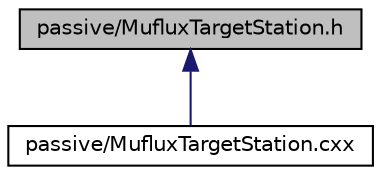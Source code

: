 digraph "passive/MufluxTargetStation.h"
{
 // LATEX_PDF_SIZE
  edge [fontname="Helvetica",fontsize="10",labelfontname="Helvetica",labelfontsize="10"];
  node [fontname="Helvetica",fontsize="10",shape=record];
  Node1 [label="passive/MufluxTargetStation.h",height=0.2,width=0.4,color="black", fillcolor="grey75", style="filled", fontcolor="black",tooltip=" "];
  Node1 -> Node2 [dir="back",color="midnightblue",fontsize="10",style="solid",fontname="Helvetica"];
  Node2 [label="passive/MufluxTargetStation.cxx",height=0.2,width=0.4,color="black", fillcolor="white", style="filled",URL="$MufluxTargetStation_8cxx.html",tooltip=" "];
}
